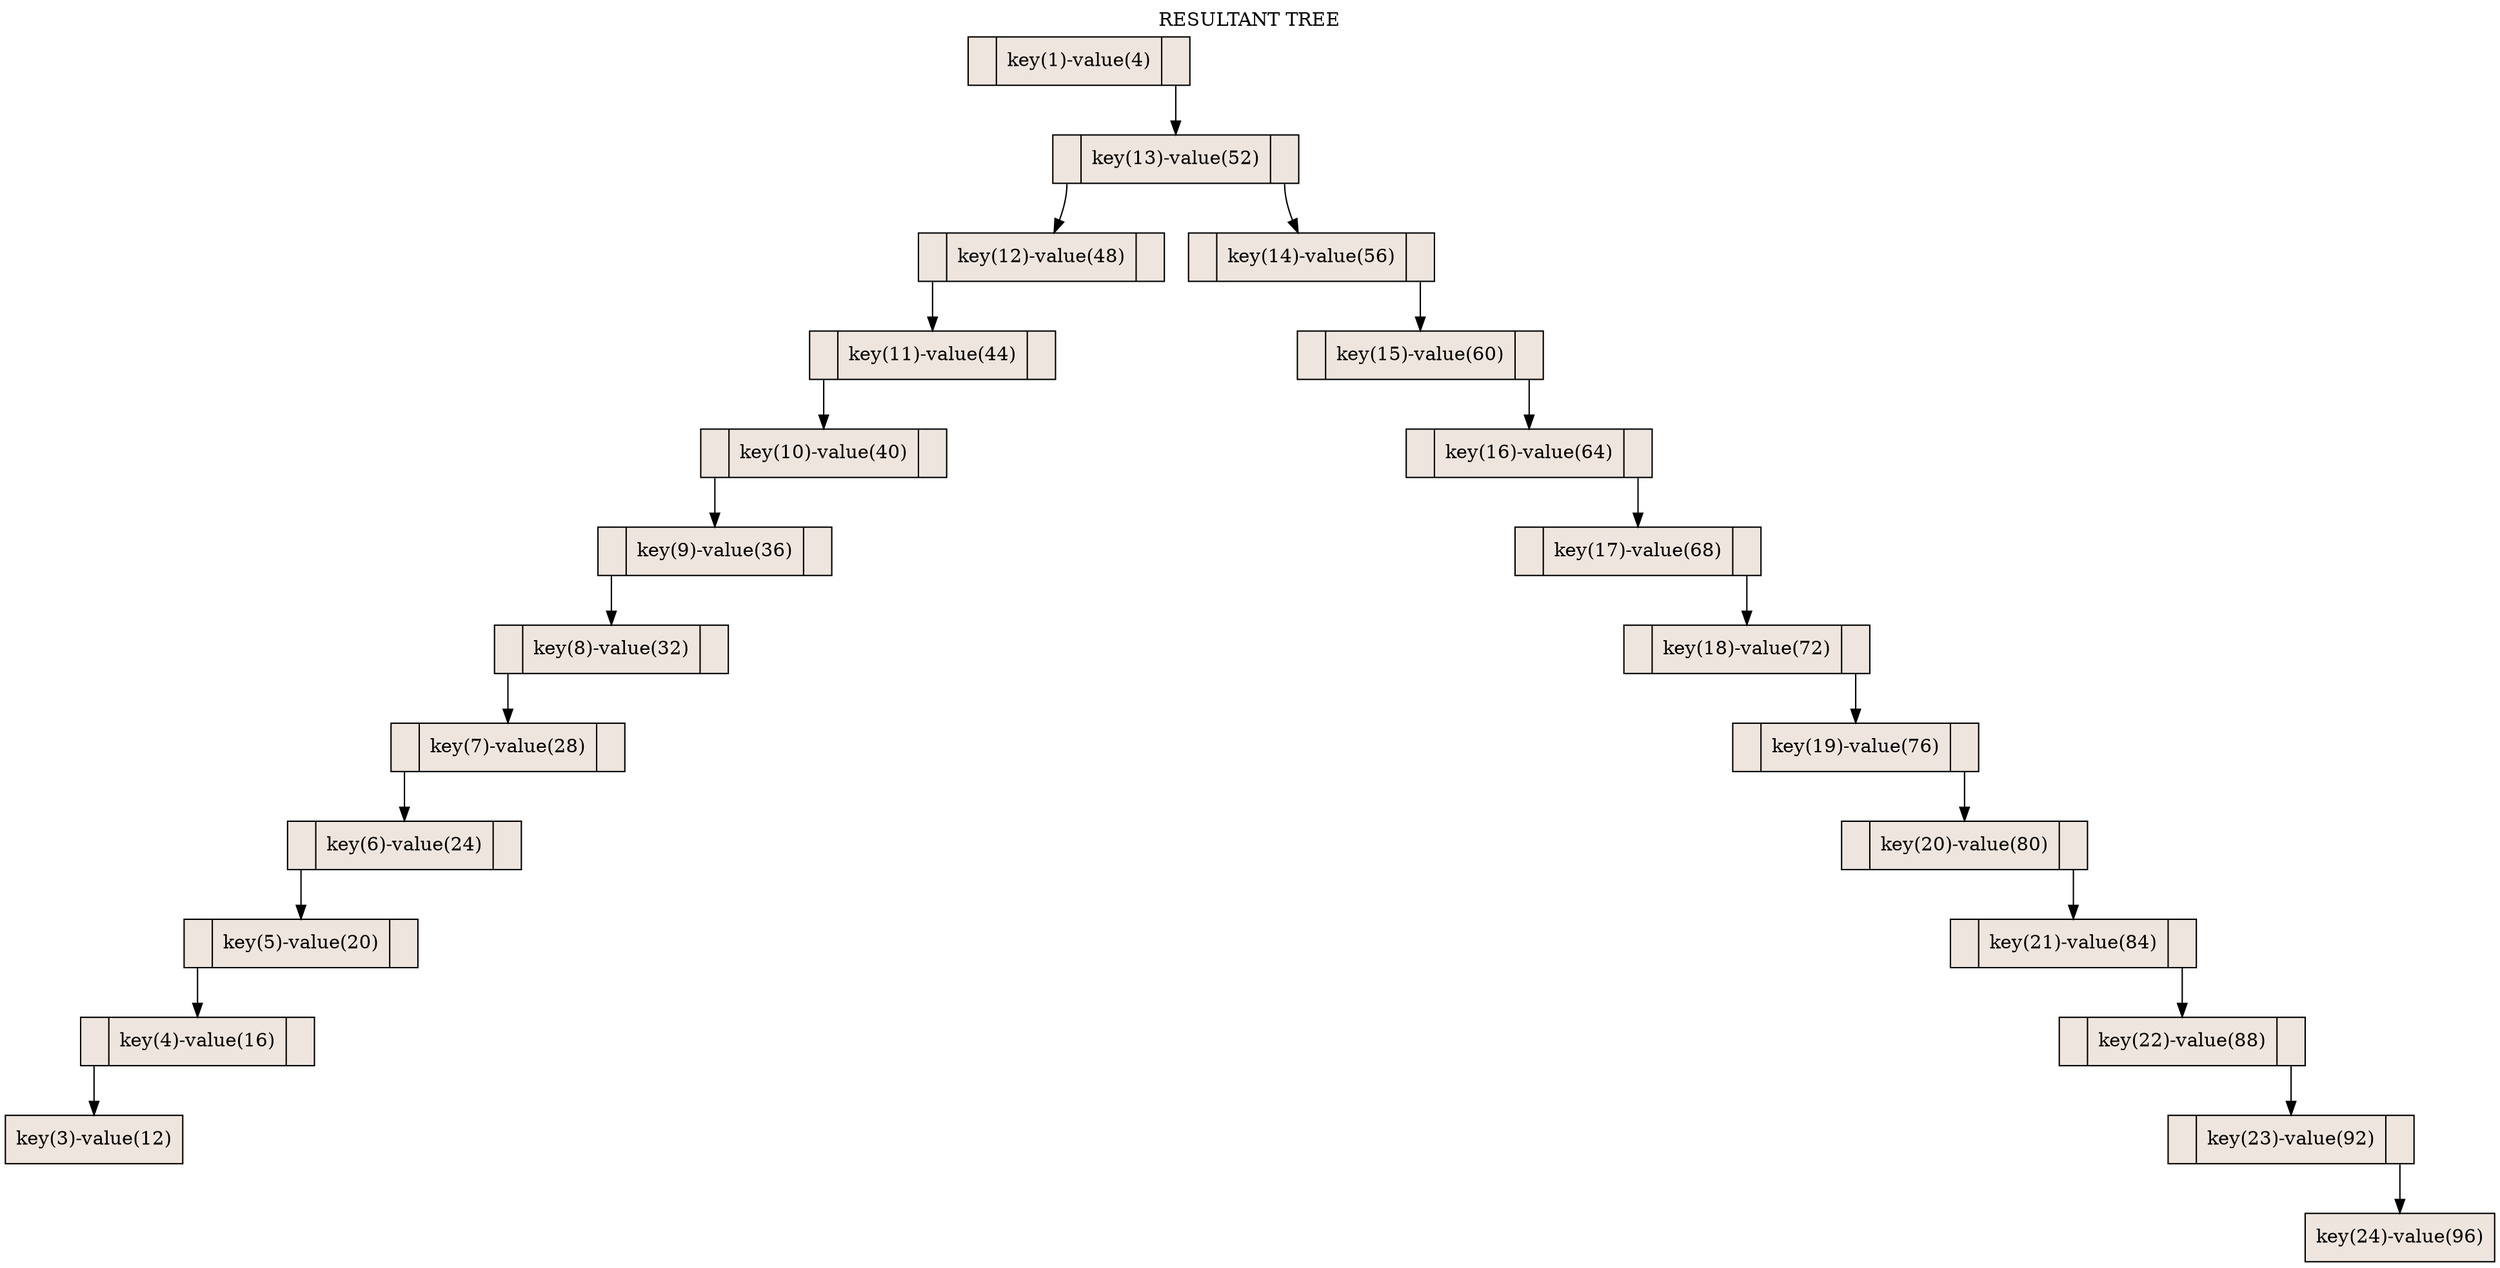 digraph grafica{
labelloc="t";label ="RESULTANT TREE
"rankdir=TB;
node [shape = record, style=filled, fillcolor=seashell2];
nodo1 [ label ="<C0>|key(1)-value(4)|<C1>"];
nodo13 [ label ="<C0>|key(13)-value(52)|<C1>"];
nodo14 [ label ="<C0>|key(14)-value(56)|<C1>"];
nodo15 [ label ="<C0>|key(15)-value(60)|<C1>"];
nodo16 [ label ="<C0>|key(16)-value(64)|<C1>"];
nodo17 [ label ="<C0>|key(17)-value(68)|<C1>"];
nodo18 [ label ="<C0>|key(18)-value(72)|<C1>"];
nodo19 [ label ="<C0>|key(19)-value(76)|<C1>"];
nodo20 [ label ="<C0>|key(20)-value(80)|<C1>"];
nodo21 [ label ="<C0>|key(21)-value(84)|<C1>"];
nodo22 [ label ="<C0>|key(22)-value(88)|<C1>"];
nodo23 [ label ="<C0>|key(23)-value(92)|<C1>"];
nodo24 [ label ="key(24)-value(96)"];
nodo23:C1->nodo24
nodo22:C1->nodo23
nodo21:C1->nodo22
nodo20:C1->nodo21
nodo19:C1->nodo20
nodo18:C1->nodo19
nodo17:C1->nodo18
nodo16:C1->nodo17
nodo15:C1->nodo16
nodo14:C1->nodo15
nodo13:C1->nodo14
nodo12 [ label ="<C0>|key(12)-value(48)|<C1>"];
nodo11 [ label ="<C0>|key(11)-value(44)|<C1>"];
nodo10 [ label ="<C0>|key(10)-value(40)|<C1>"];
nodo9 [ label ="<C0>|key(9)-value(36)|<C1>"];
nodo8 [ label ="<C0>|key(8)-value(32)|<C1>"];
nodo7 [ label ="<C0>|key(7)-value(28)|<C1>"];
nodo6 [ label ="<C0>|key(6)-value(24)|<C1>"];
nodo5 [ label ="<C0>|key(5)-value(20)|<C1>"];
nodo4 [ label ="<C0>|key(4)-value(16)|<C1>"];
nodo3 [ label ="key(3)-value(12)"];
nodo4:C0->nodo3
nodo5:C0->nodo4
nodo6:C0->nodo5
nodo7:C0->nodo6
nodo8:C0->nodo7
nodo9:C0->nodo8
nodo10:C0->nodo9
nodo11:C0->nodo10
nodo12:C0->nodo11
nodo13:C0->nodo12
nodo1:C1->nodo13
}
